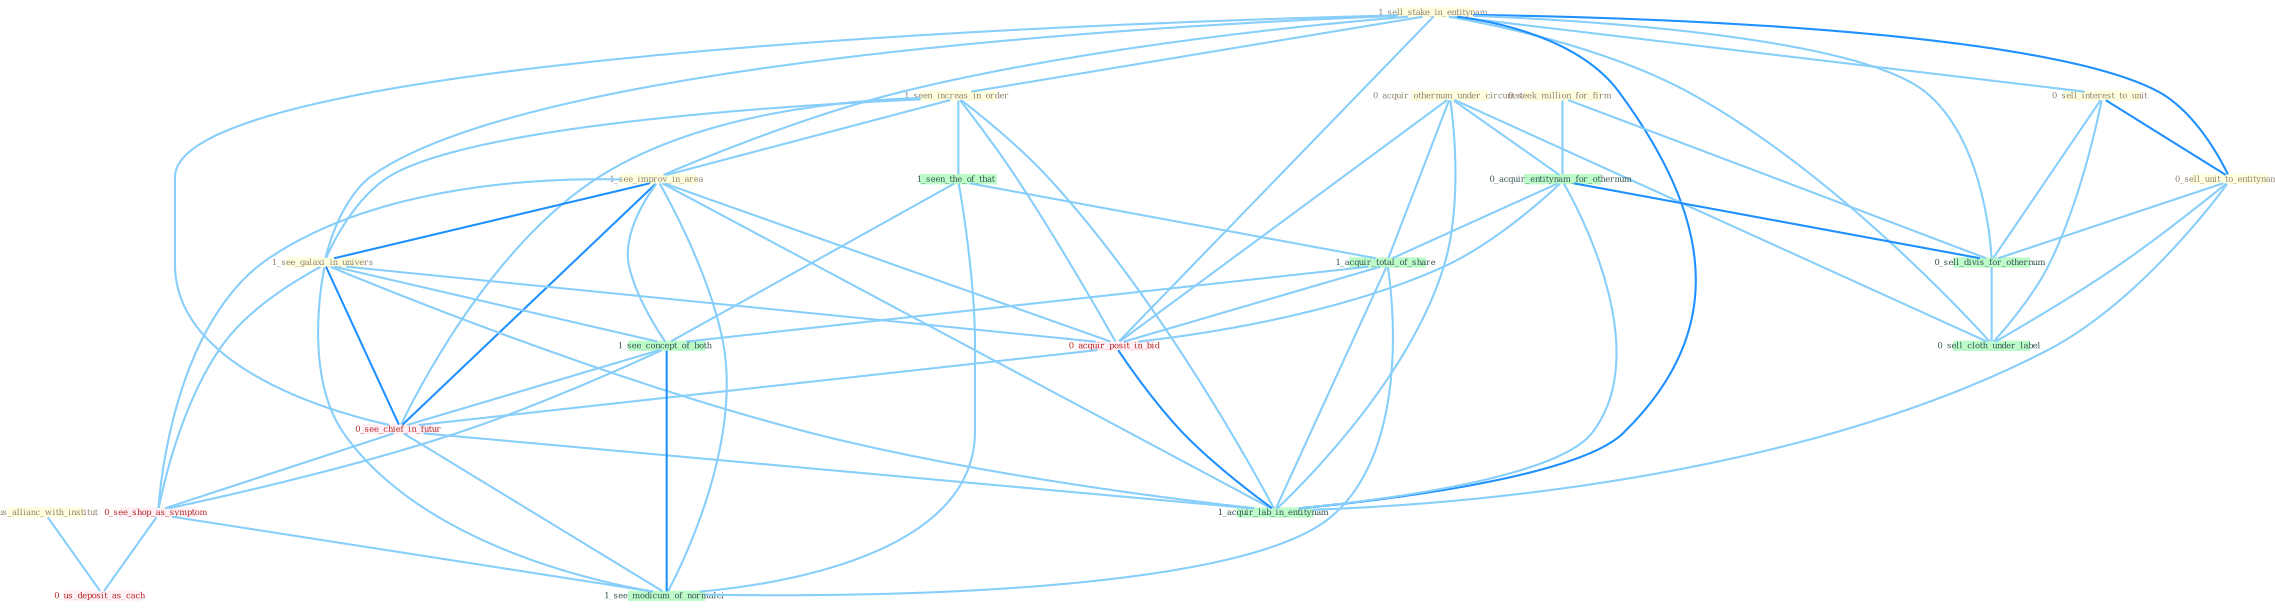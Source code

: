 Graph G{ 
    node
    [shape=polygon,style=filled,width=.5,height=.06,color="#BDFCC9",fixedsize=true,fontsize=4,
    fontcolor="#2f4f4f"];
    {node
    [color="#ffffe0", fontcolor="#8b7d6b"] "1_sell_stake_in_entitynam " "1_seen_increas_in_order " "0_acquir_othernum_under_circumst " "0_sell_interest_to_unit " "1_see_improv_in_area " "0_sell_unit_to_entitynam " "0_seek_million_for_firm " "1_see_galaxi_in_univers " "1_us_allianc_with_institut "}
{node [color="#fff0f5", fontcolor="#b22222"] "0_acquir_posit_in_bid " "0_see_chief_in_futur " "0_see_shop_as_symptom " "0_us_deposit_as_cach "}
edge [color="#B0E2FF"];

	"1_sell_stake_in_entitynam " -- "1_seen_increas_in_order " [w="1", color="#87cefa" ];
	"1_sell_stake_in_entitynam " -- "0_sell_interest_to_unit " [w="1", color="#87cefa" ];
	"1_sell_stake_in_entitynam " -- "1_see_improv_in_area " [w="1", color="#87cefa" ];
	"1_sell_stake_in_entitynam " -- "0_sell_unit_to_entitynam " [w="2", color="#1e90ff" , len=0.8];
	"1_sell_stake_in_entitynam " -- "1_see_galaxi_in_univers " [w="1", color="#87cefa" ];
	"1_sell_stake_in_entitynam " -- "0_sell_divis_for_othernum " [w="1", color="#87cefa" ];
	"1_sell_stake_in_entitynam " -- "0_sell_cloth_under_label " [w="1", color="#87cefa" ];
	"1_sell_stake_in_entitynam " -- "0_acquir_posit_in_bid " [w="1", color="#87cefa" ];
	"1_sell_stake_in_entitynam " -- "0_see_chief_in_futur " [w="1", color="#87cefa" ];
	"1_sell_stake_in_entitynam " -- "1_acquir_lab_in_entitynam " [w="2", color="#1e90ff" , len=0.8];
	"1_seen_increas_in_order " -- "1_see_improv_in_area " [w="1", color="#87cefa" ];
	"1_seen_increas_in_order " -- "1_see_galaxi_in_univers " [w="1", color="#87cefa" ];
	"1_seen_increas_in_order " -- "1_seen_the_of_that " [w="1", color="#87cefa" ];
	"1_seen_increas_in_order " -- "0_acquir_posit_in_bid " [w="1", color="#87cefa" ];
	"1_seen_increas_in_order " -- "0_see_chief_in_futur " [w="1", color="#87cefa" ];
	"1_seen_increas_in_order " -- "1_acquir_lab_in_entitynam " [w="1", color="#87cefa" ];
	"0_acquir_othernum_under_circumst " -- "0_acquir_entitynam_for_othernum " [w="1", color="#87cefa" ];
	"0_acquir_othernum_under_circumst " -- "1_acquir_total_of_share " [w="1", color="#87cefa" ];
	"0_acquir_othernum_under_circumst " -- "0_sell_cloth_under_label " [w="1", color="#87cefa" ];
	"0_acquir_othernum_under_circumst " -- "0_acquir_posit_in_bid " [w="1", color="#87cefa" ];
	"0_acquir_othernum_under_circumst " -- "1_acquir_lab_in_entitynam " [w="1", color="#87cefa" ];
	"0_sell_interest_to_unit " -- "0_sell_unit_to_entitynam " [w="2", color="#1e90ff" , len=0.8];
	"0_sell_interest_to_unit " -- "0_sell_divis_for_othernum " [w="1", color="#87cefa" ];
	"0_sell_interest_to_unit " -- "0_sell_cloth_under_label " [w="1", color="#87cefa" ];
	"1_see_improv_in_area " -- "1_see_galaxi_in_univers " [w="2", color="#1e90ff" , len=0.8];
	"1_see_improv_in_area " -- "0_acquir_posit_in_bid " [w="1", color="#87cefa" ];
	"1_see_improv_in_area " -- "1_see_concept_of_both " [w="1", color="#87cefa" ];
	"1_see_improv_in_area " -- "0_see_chief_in_futur " [w="2", color="#1e90ff" , len=0.8];
	"1_see_improv_in_area " -- "0_see_shop_as_symptom " [w="1", color="#87cefa" ];
	"1_see_improv_in_area " -- "1_acquir_lab_in_entitynam " [w="1", color="#87cefa" ];
	"1_see_improv_in_area " -- "1_see_modicum_of_normalci " [w="1", color="#87cefa" ];
	"0_sell_unit_to_entitynam " -- "0_sell_divis_for_othernum " [w="1", color="#87cefa" ];
	"0_sell_unit_to_entitynam " -- "0_sell_cloth_under_label " [w="1", color="#87cefa" ];
	"0_sell_unit_to_entitynam " -- "1_acquir_lab_in_entitynam " [w="1", color="#87cefa" ];
	"0_seek_million_for_firm " -- "0_acquir_entitynam_for_othernum " [w="1", color="#87cefa" ];
	"0_seek_million_for_firm " -- "0_sell_divis_for_othernum " [w="1", color="#87cefa" ];
	"1_see_galaxi_in_univers " -- "0_acquir_posit_in_bid " [w="1", color="#87cefa" ];
	"1_see_galaxi_in_univers " -- "1_see_concept_of_both " [w="1", color="#87cefa" ];
	"1_see_galaxi_in_univers " -- "0_see_chief_in_futur " [w="2", color="#1e90ff" , len=0.8];
	"1_see_galaxi_in_univers " -- "0_see_shop_as_symptom " [w="1", color="#87cefa" ];
	"1_see_galaxi_in_univers " -- "1_acquir_lab_in_entitynam " [w="1", color="#87cefa" ];
	"1_see_galaxi_in_univers " -- "1_see_modicum_of_normalci " [w="1", color="#87cefa" ];
	"1_us_allianc_with_institut " -- "0_us_deposit_as_cach " [w="1", color="#87cefa" ];
	"0_acquir_entitynam_for_othernum " -- "0_sell_divis_for_othernum " [w="2", color="#1e90ff" , len=0.8];
	"0_acquir_entitynam_for_othernum " -- "1_acquir_total_of_share " [w="1", color="#87cefa" ];
	"0_acquir_entitynam_for_othernum " -- "0_acquir_posit_in_bid " [w="1", color="#87cefa" ];
	"0_acquir_entitynam_for_othernum " -- "1_acquir_lab_in_entitynam " [w="1", color="#87cefa" ];
	"1_seen_the_of_that " -- "1_acquir_total_of_share " [w="1", color="#87cefa" ];
	"1_seen_the_of_that " -- "1_see_concept_of_both " [w="1", color="#87cefa" ];
	"1_seen_the_of_that " -- "1_see_modicum_of_normalci " [w="1", color="#87cefa" ];
	"0_sell_divis_for_othernum " -- "0_sell_cloth_under_label " [w="1", color="#87cefa" ];
	"1_acquir_total_of_share " -- "0_acquir_posit_in_bid " [w="1", color="#87cefa" ];
	"1_acquir_total_of_share " -- "1_see_concept_of_both " [w="1", color="#87cefa" ];
	"1_acquir_total_of_share " -- "1_acquir_lab_in_entitynam " [w="1", color="#87cefa" ];
	"1_acquir_total_of_share " -- "1_see_modicum_of_normalci " [w="1", color="#87cefa" ];
	"0_acquir_posit_in_bid " -- "0_see_chief_in_futur " [w="1", color="#87cefa" ];
	"0_acquir_posit_in_bid " -- "1_acquir_lab_in_entitynam " [w="2", color="#1e90ff" , len=0.8];
	"1_see_concept_of_both " -- "0_see_chief_in_futur " [w="1", color="#87cefa" ];
	"1_see_concept_of_both " -- "0_see_shop_as_symptom " [w="1", color="#87cefa" ];
	"1_see_concept_of_both " -- "1_see_modicum_of_normalci " [w="2", color="#1e90ff" , len=0.8];
	"0_see_chief_in_futur " -- "0_see_shop_as_symptom " [w="1", color="#87cefa" ];
	"0_see_chief_in_futur " -- "1_acquir_lab_in_entitynam " [w="1", color="#87cefa" ];
	"0_see_chief_in_futur " -- "1_see_modicum_of_normalci " [w="1", color="#87cefa" ];
	"0_see_shop_as_symptom " -- "0_us_deposit_as_cach " [w="1", color="#87cefa" ];
	"0_see_shop_as_symptom " -- "1_see_modicum_of_normalci " [w="1", color="#87cefa" ];
}